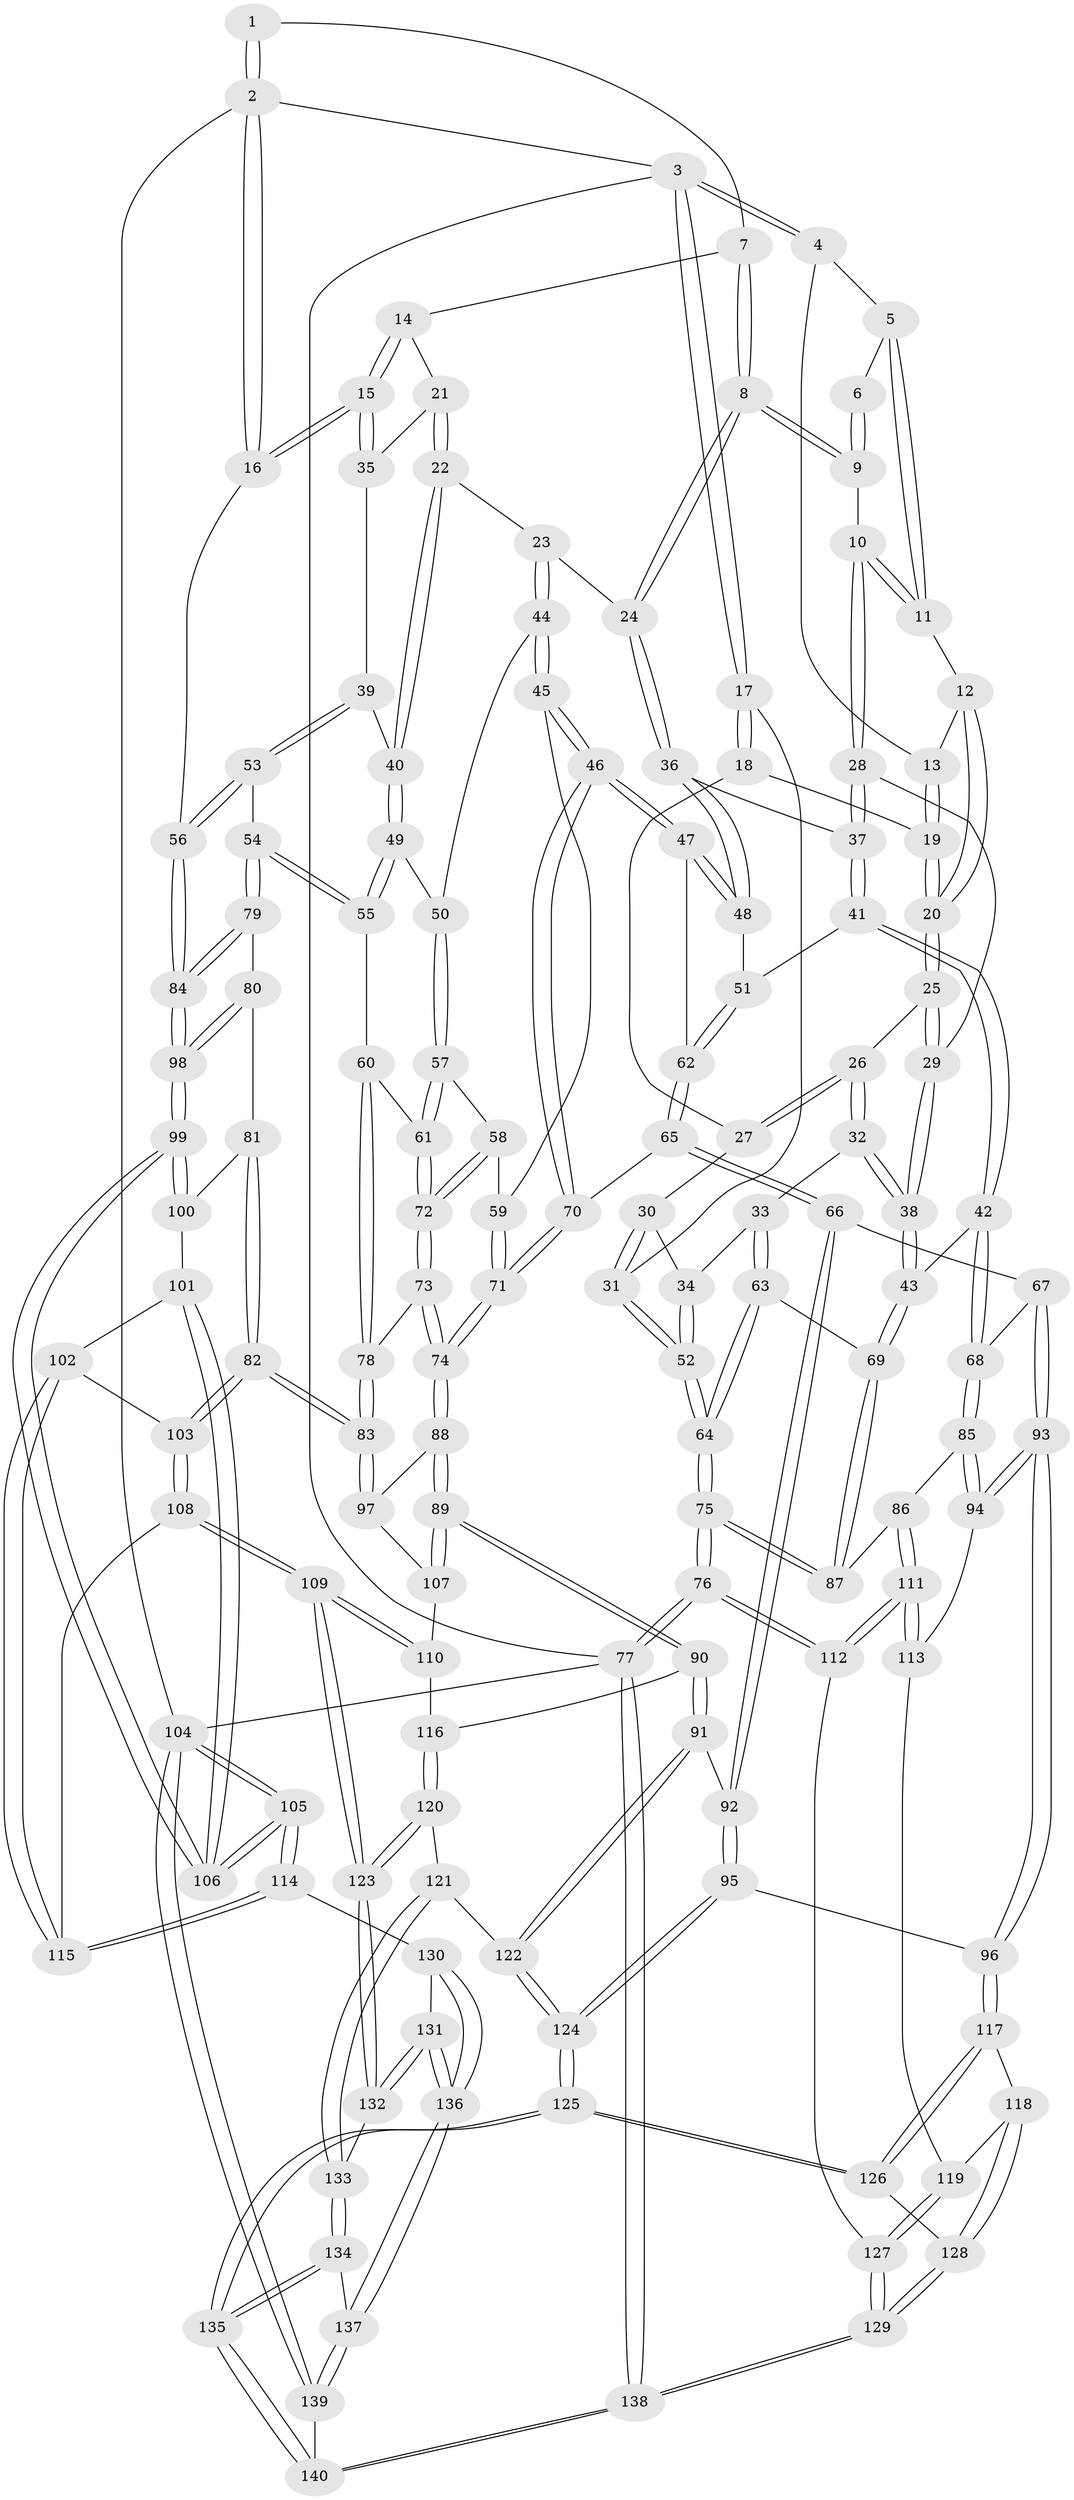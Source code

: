 // coarse degree distribution, {4: 0.4659090909090909, 6: 0.07954545454545454, 3: 0.11363636363636363, 5: 0.3409090909090909}
// Generated by graph-tools (version 1.1) at 2025/52/02/27/25 19:52:35]
// undirected, 140 vertices, 347 edges
graph export_dot {
graph [start="1"]
  node [color=gray90,style=filled];
  1 [pos="+0.8344603091410574+0"];
  2 [pos="+1+0"];
  3 [pos="+0+0"];
  4 [pos="+0.2993218814531621+0"];
  5 [pos="+0.36007897017956547+0"];
  6 [pos="+0.6362926763051334+0"];
  7 [pos="+0.8473087175613226+0"];
  8 [pos="+0.6452835857235556+0.22274859217099424"];
  9 [pos="+0.6044658532172252+0.18825415246524718"];
  10 [pos="+0.5112941935215906+0.17893879657026185"];
  11 [pos="+0.49018207968300614+0.14372498349120433"];
  12 [pos="+0.3215872804175608+0.06386685564131626"];
  13 [pos="+0.2866263268751274+0"];
  14 [pos="+0.8899867707438702+0.07780024536040722"];
  15 [pos="+1+0.25376135562928787"];
  16 [pos="+1+0.2697452027545361"];
  17 [pos="+0+0"];
  18 [pos="+0.13952608478556222+0.13903742940397792"];
  19 [pos="+0.19607793888252253+0.12099803721328332"];
  20 [pos="+0.32900354556372713+0.24158179072235858"];
  21 [pos="+0.7691773105845545+0.22327761733470208"];
  22 [pos="+0.7036229241539814+0.24790880397774473"];
  23 [pos="+0.6932467686315544+0.24579174505732693"];
  24 [pos="+0.6459523950944875+0.22355774586607471"];
  25 [pos="+0.32946168970626927+0.2426384454362274"];
  26 [pos="+0.22959213035717144+0.27492416023248417"];
  27 [pos="+0.14218978793415793+0.24096570383096758"];
  28 [pos="+0.3663069931517805+0.25324958177768025"];
  29 [pos="+0.33384502681821976+0.2448855611134552"];
  30 [pos="+0.087450493609851+0.2733544798562941"];
  31 [pos="+0+0.04967298974896316"];
  32 [pos="+0.17550294521724275+0.40704962944918704"];
  33 [pos="+0.1132391344797603+0.4026461521093013"];
  34 [pos="+0.08917139401814445+0.3645073430241311"];
  35 [pos="+0.9577944723726262+0.28207403122428737"];
  36 [pos="+0.5581891175834337+0.36022789000511424"];
  37 [pos="+0.3964416361492788+0.3436834969730634"];
  38 [pos="+0.24450422220054577+0.4659756341656801"];
  39 [pos="+0.863377864628083+0.38504788213023045"];
  40 [pos="+0.7464339649161957+0.3152652619992578"];
  41 [pos="+0.3961354969718721+0.40841114299123404"];
  42 [pos="+0.31149941433867695+0.5031482459905808"];
  43 [pos="+0.25739741305949654+0.48575066973227976"];
  44 [pos="+0.6595961271085464+0.43654541066317587"];
  45 [pos="+0.5945667041385576+0.4631001543872271"];
  46 [pos="+0.5677805425265331+0.45458824471864184"];
  47 [pos="+0.5600264933530015+0.4420771391279434"];
  48 [pos="+0.5522841394446888+0.390960348653858"];
  49 [pos="+0.7569668417556996+0.42114346784205337"];
  50 [pos="+0.659872556036679+0.4367957413723446"];
  51 [pos="+0.4217944229793901+0.4200688465172554"];
  52 [pos="+0+0.34338694131789105"];
  53 [pos="+0.8749835055213572+0.4256576087933587"];
  54 [pos="+0.8255467238523339+0.5149990831023415"];
  55 [pos="+0.7741230711471339+0.5035997832272441"];
  56 [pos="+1+0.44221139957147043"];
  57 [pos="+0.711043515705073+0.4956896609202448"];
  58 [pos="+0.6258168631493235+0.5052392712967272"];
  59 [pos="+0.5978409106384502+0.4684865185231262"];
  60 [pos="+0.7606592519816284+0.5085976663326742"];
  61 [pos="+0.7149272136991444+0.4979484063064146"];
  62 [pos="+0.4655719423698298+0.4628536936229423"];
  63 [pos="+0.04280260059196383+0.4957811705049405"];
  64 [pos="+0+0.5428709985900071"];
  65 [pos="+0.47595287237594675+0.5699032874855198"];
  66 [pos="+0.4538980887284601+0.5769131752345446"];
  67 [pos="+0.40490491596421685+0.5759930040655072"];
  68 [pos="+0.33160707395984074+0.5374597195985882"];
  69 [pos="+0.1501000325965157+0.5847185105193909"];
  70 [pos="+0.5102673087573651+0.573091062597206"];
  71 [pos="+0.5796200035090247+0.6227558179067345"];
  72 [pos="+0.6282919439568003+0.5680170656350819"];
  73 [pos="+0.6144849171342689+0.6105312003614523"];
  74 [pos="+0.5924238578818349+0.6330923246608419"];
  75 [pos="+0+0.6035418403083328"];
  76 [pos="+0+0.855465590107272"];
  77 [pos="+0+1"];
  78 [pos="+0.721242458690371+0.5793122983402175"];
  79 [pos="+0.8378350718484091+0.5300627325006297"];
  80 [pos="+0.8591692808557418+0.611262316154625"];
  81 [pos="+0.8582425711941645+0.6186014467735719"];
  82 [pos="+0.7877940873197625+0.7064630398335126"];
  83 [pos="+0.7670528378149428+0.6954754806192244"];
  84 [pos="+1+0.467589410648011"];
  85 [pos="+0.28457334268388607+0.6493881671682005"];
  86 [pos="+0.1564433119702937+0.667854104460679"];
  87 [pos="+0.14701391820456716+0.6412622525007011"];
  88 [pos="+0.5945224754932606+0.6460656501745998"];
  89 [pos="+0.577249820509727+0.6897311006087696"];
  90 [pos="+0.5660289960373626+0.7084182394620322"];
  91 [pos="+0.5169508678317448+0.7463969018227482"];
  92 [pos="+0.4617731462222908+0.7433760097788328"];
  93 [pos="+0.3775042471423374+0.714544866390411"];
  94 [pos="+0.325041737181088+0.7127676054301444"];
  95 [pos="+0.4380812857122295+0.7503418924901397"];
  96 [pos="+0.42816236458693036+0.7513611116244824"];
  97 [pos="+0.7140116598609336+0.6898329034189192"];
  98 [pos="+1+0.5151301303446466"];
  99 [pos="+1+0.6431652791536401"];
  100 [pos="+0.9343902299029289+0.6704295153538269"];
  101 [pos="+0.9238430871767078+0.7289612269723764"];
  102 [pos="+0.9146817988198314+0.741011897880643"];
  103 [pos="+0.7884434121191015+0.7093610419792521"];
  104 [pos="+1+1"];
  105 [pos="+1+0.9261760488654637"];
  106 [pos="+1+0.7550387303506636"];
  107 [pos="+0.6666914264786543+0.7518212105819236"];
  108 [pos="+0.7833178295070117+0.7702429223822075"];
  109 [pos="+0.7572089179718844+0.8179709027645999"];
  110 [pos="+0.6679621370742901+0.760416074128475"];
  111 [pos="+0.1369723239387085+0.7744345232340288"];
  112 [pos="+0.1162814435971226+0.8234171758262451"];
  113 [pos="+0.32025219730441284+0.7186845804505793"];
  114 [pos="+0.9780388859728808+0.8790383443926304"];
  115 [pos="+0.934684105085106+0.8291234218472804"];
  116 [pos="+0.6293954956411199+0.7900913588956705"];
  117 [pos="+0.4162805155427409+0.7723339558465022"];
  118 [pos="+0.3478072859241688+0.8339087550155901"];
  119 [pos="+0.30311379599719446+0.7987425472304551"];
  120 [pos="+0.6323550083019145+0.8060077005653955"];
  121 [pos="+0.5532496931027514+0.8758942366894849"];
  122 [pos="+0.5521986257490127+0.8761833925769167"];
  123 [pos="+0.7446799984578489+0.8595872678201408"];
  124 [pos="+0.49934168262216533+0.9591575523048381"];
  125 [pos="+0.48874269095824996+0.9812881433550701"];
  126 [pos="+0.4353875281229528+0.9329957006333931"];
  127 [pos="+0.13793140058690334+0.842481214515916"];
  128 [pos="+0.3483548525273506+0.8857983362786334"];
  129 [pos="+0.20635623957561755+0.9465773546152896"];
  130 [pos="+0.964300241306011+0.8851462039854899"];
  131 [pos="+0.8126199385489787+0.9115587877326877"];
  132 [pos="+0.7447545297384428+0.8616960940673438"];
  133 [pos="+0.7105749940254731+0.8945380859819054"];
  134 [pos="+0.710002523770878+0.8960940927066319"];
  135 [pos="+0.5132709066570622+1"];
  136 [pos="+0.8195383769649901+1"];
  137 [pos="+0.8074812545850483+1"];
  138 [pos="+0.25054329371582795+1"];
  139 [pos="+0.7963296213330862+1"];
  140 [pos="+0.5131797955297892+1"];
  1 -- 2;
  1 -- 2;
  1 -- 7;
  2 -- 3;
  2 -- 16;
  2 -- 16;
  2 -- 104;
  3 -- 4;
  3 -- 4;
  3 -- 17;
  3 -- 17;
  3 -- 77;
  4 -- 5;
  4 -- 13;
  5 -- 6;
  5 -- 11;
  5 -- 11;
  6 -- 9;
  6 -- 9;
  7 -- 8;
  7 -- 8;
  7 -- 14;
  8 -- 9;
  8 -- 9;
  8 -- 24;
  8 -- 24;
  9 -- 10;
  10 -- 11;
  10 -- 11;
  10 -- 28;
  10 -- 28;
  11 -- 12;
  12 -- 13;
  12 -- 20;
  12 -- 20;
  13 -- 19;
  13 -- 19;
  14 -- 15;
  14 -- 15;
  14 -- 21;
  15 -- 16;
  15 -- 16;
  15 -- 35;
  15 -- 35;
  16 -- 56;
  17 -- 18;
  17 -- 18;
  17 -- 31;
  18 -- 19;
  18 -- 27;
  19 -- 20;
  19 -- 20;
  20 -- 25;
  20 -- 25;
  21 -- 22;
  21 -- 22;
  21 -- 35;
  22 -- 23;
  22 -- 40;
  22 -- 40;
  23 -- 24;
  23 -- 44;
  23 -- 44;
  24 -- 36;
  24 -- 36;
  25 -- 26;
  25 -- 29;
  25 -- 29;
  26 -- 27;
  26 -- 27;
  26 -- 32;
  26 -- 32;
  27 -- 30;
  28 -- 29;
  28 -- 37;
  28 -- 37;
  29 -- 38;
  29 -- 38;
  30 -- 31;
  30 -- 31;
  30 -- 34;
  31 -- 52;
  31 -- 52;
  32 -- 33;
  32 -- 38;
  32 -- 38;
  33 -- 34;
  33 -- 63;
  33 -- 63;
  34 -- 52;
  34 -- 52;
  35 -- 39;
  36 -- 37;
  36 -- 48;
  36 -- 48;
  37 -- 41;
  37 -- 41;
  38 -- 43;
  38 -- 43;
  39 -- 40;
  39 -- 53;
  39 -- 53;
  40 -- 49;
  40 -- 49;
  41 -- 42;
  41 -- 42;
  41 -- 51;
  42 -- 43;
  42 -- 68;
  42 -- 68;
  43 -- 69;
  43 -- 69;
  44 -- 45;
  44 -- 45;
  44 -- 50;
  45 -- 46;
  45 -- 46;
  45 -- 59;
  46 -- 47;
  46 -- 47;
  46 -- 70;
  46 -- 70;
  47 -- 48;
  47 -- 48;
  47 -- 62;
  48 -- 51;
  49 -- 50;
  49 -- 55;
  49 -- 55;
  50 -- 57;
  50 -- 57;
  51 -- 62;
  51 -- 62;
  52 -- 64;
  52 -- 64;
  53 -- 54;
  53 -- 56;
  53 -- 56;
  54 -- 55;
  54 -- 55;
  54 -- 79;
  54 -- 79;
  55 -- 60;
  56 -- 84;
  56 -- 84;
  57 -- 58;
  57 -- 61;
  57 -- 61;
  58 -- 59;
  58 -- 72;
  58 -- 72;
  59 -- 71;
  59 -- 71;
  60 -- 61;
  60 -- 78;
  60 -- 78;
  61 -- 72;
  61 -- 72;
  62 -- 65;
  62 -- 65;
  63 -- 64;
  63 -- 64;
  63 -- 69;
  64 -- 75;
  64 -- 75;
  65 -- 66;
  65 -- 66;
  65 -- 70;
  66 -- 67;
  66 -- 92;
  66 -- 92;
  67 -- 68;
  67 -- 93;
  67 -- 93;
  68 -- 85;
  68 -- 85;
  69 -- 87;
  69 -- 87;
  70 -- 71;
  70 -- 71;
  71 -- 74;
  71 -- 74;
  72 -- 73;
  72 -- 73;
  73 -- 74;
  73 -- 74;
  73 -- 78;
  74 -- 88;
  74 -- 88;
  75 -- 76;
  75 -- 76;
  75 -- 87;
  75 -- 87;
  76 -- 77;
  76 -- 77;
  76 -- 112;
  76 -- 112;
  77 -- 138;
  77 -- 138;
  77 -- 104;
  78 -- 83;
  78 -- 83;
  79 -- 80;
  79 -- 84;
  79 -- 84;
  80 -- 81;
  80 -- 98;
  80 -- 98;
  81 -- 82;
  81 -- 82;
  81 -- 100;
  82 -- 83;
  82 -- 83;
  82 -- 103;
  82 -- 103;
  83 -- 97;
  83 -- 97;
  84 -- 98;
  84 -- 98;
  85 -- 86;
  85 -- 94;
  85 -- 94;
  86 -- 87;
  86 -- 111;
  86 -- 111;
  88 -- 89;
  88 -- 89;
  88 -- 97;
  89 -- 90;
  89 -- 90;
  89 -- 107;
  89 -- 107;
  90 -- 91;
  90 -- 91;
  90 -- 116;
  91 -- 92;
  91 -- 122;
  91 -- 122;
  92 -- 95;
  92 -- 95;
  93 -- 94;
  93 -- 94;
  93 -- 96;
  93 -- 96;
  94 -- 113;
  95 -- 96;
  95 -- 124;
  95 -- 124;
  96 -- 117;
  96 -- 117;
  97 -- 107;
  98 -- 99;
  98 -- 99;
  99 -- 100;
  99 -- 100;
  99 -- 106;
  99 -- 106;
  100 -- 101;
  101 -- 102;
  101 -- 106;
  101 -- 106;
  102 -- 103;
  102 -- 115;
  102 -- 115;
  103 -- 108;
  103 -- 108;
  104 -- 105;
  104 -- 105;
  104 -- 139;
  104 -- 139;
  105 -- 106;
  105 -- 106;
  105 -- 114;
  105 -- 114;
  107 -- 110;
  108 -- 109;
  108 -- 109;
  108 -- 115;
  109 -- 110;
  109 -- 110;
  109 -- 123;
  109 -- 123;
  110 -- 116;
  111 -- 112;
  111 -- 112;
  111 -- 113;
  111 -- 113;
  112 -- 127;
  113 -- 119;
  114 -- 115;
  114 -- 115;
  114 -- 130;
  116 -- 120;
  116 -- 120;
  117 -- 118;
  117 -- 126;
  117 -- 126;
  118 -- 119;
  118 -- 128;
  118 -- 128;
  119 -- 127;
  119 -- 127;
  120 -- 121;
  120 -- 123;
  120 -- 123;
  121 -- 122;
  121 -- 133;
  121 -- 133;
  122 -- 124;
  122 -- 124;
  123 -- 132;
  123 -- 132;
  124 -- 125;
  124 -- 125;
  125 -- 126;
  125 -- 126;
  125 -- 135;
  125 -- 135;
  126 -- 128;
  127 -- 129;
  127 -- 129;
  128 -- 129;
  128 -- 129;
  129 -- 138;
  129 -- 138;
  130 -- 131;
  130 -- 136;
  130 -- 136;
  131 -- 132;
  131 -- 132;
  131 -- 136;
  131 -- 136;
  132 -- 133;
  133 -- 134;
  133 -- 134;
  134 -- 135;
  134 -- 135;
  134 -- 137;
  135 -- 140;
  135 -- 140;
  136 -- 137;
  136 -- 137;
  137 -- 139;
  137 -- 139;
  138 -- 140;
  138 -- 140;
  139 -- 140;
}
